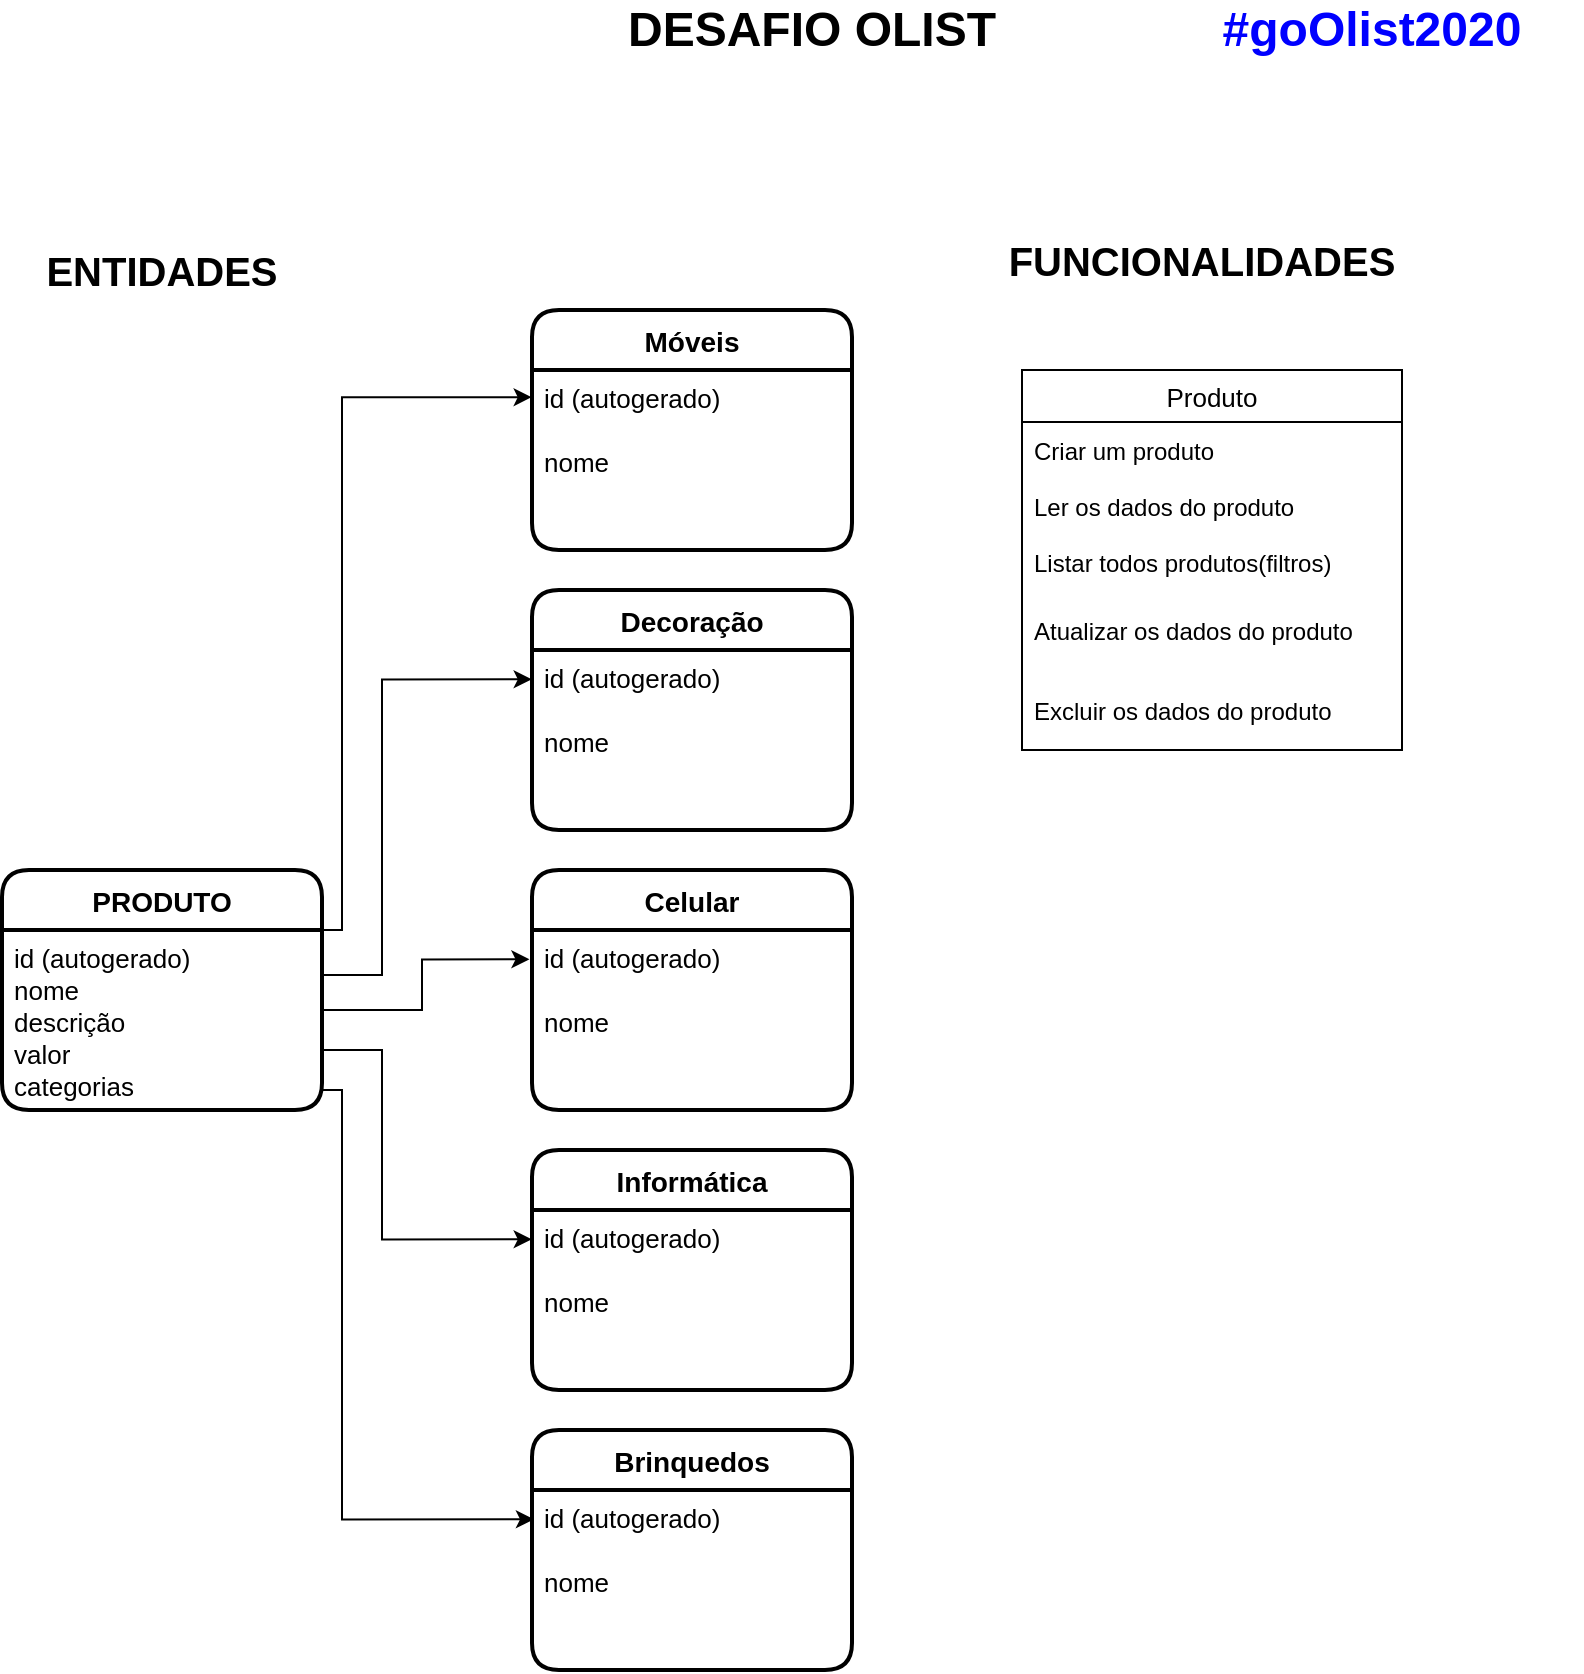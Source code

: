 <mxfile version="13.8.9" type="device"><diagram id="wyQn94_PySfZGe4JeVGr" name="Page-1"><mxGraphModel dx="1019" dy="519" grid="1" gridSize="10" guides="1" tooltips="1" connect="1" arrows="1" fold="1" page="1" pageScale="1" pageWidth="827" pageHeight="1169" math="0" shadow="0"><root><mxCell id="0"/><mxCell id="1" parent="0"/><mxCell id="G0CfXnOm_ZnmBrQaBgO1-1" value="Móveis" style="swimlane;childLayout=stackLayout;horizontal=1;startSize=30;horizontalStack=0;rounded=1;fontSize=14;fontStyle=1;strokeWidth=2;resizeParent=0;resizeLast=1;shadow=0;dashed=0;align=center;" vertex="1" parent="1"><mxGeometry x="285" y="170" width="160" height="120" as="geometry"/></mxCell><mxCell id="G0CfXnOm_ZnmBrQaBgO1-2" value="id (autogerado)&#10;&#10;nome" style="align=left;strokeColor=none;fillColor=none;spacingLeft=4;fontSize=13;verticalAlign=top;resizable=0;rotatable=0;part=1;" vertex="1" parent="G0CfXnOm_ZnmBrQaBgO1-1"><mxGeometry y="30" width="160" height="90" as="geometry"/></mxCell><mxCell id="G0CfXnOm_ZnmBrQaBgO1-3" value="Decoração" style="swimlane;childLayout=stackLayout;horizontal=1;startSize=30;horizontalStack=0;rounded=1;fontSize=14;fontStyle=1;strokeWidth=2;resizeParent=0;resizeLast=1;shadow=0;dashed=0;align=center;" vertex="1" parent="1"><mxGeometry x="285" y="310" width="160" height="120" as="geometry"/></mxCell><mxCell id="G0CfXnOm_ZnmBrQaBgO1-4" value="id (autogerado)&#10;&#10;nome" style="align=left;strokeColor=none;fillColor=none;spacingLeft=4;fontSize=13;verticalAlign=top;resizable=0;rotatable=0;part=1;" vertex="1" parent="G0CfXnOm_ZnmBrQaBgO1-3"><mxGeometry y="30" width="160" height="90" as="geometry"/></mxCell><mxCell id="G0CfXnOm_ZnmBrQaBgO1-5" value="Celular" style="swimlane;childLayout=stackLayout;horizontal=1;startSize=30;horizontalStack=0;rounded=1;fontSize=14;fontStyle=1;strokeWidth=2;resizeParent=0;resizeLast=1;shadow=0;dashed=0;align=center;" vertex="1" parent="1"><mxGeometry x="285" y="450" width="160" height="120" as="geometry"/></mxCell><mxCell id="G0CfXnOm_ZnmBrQaBgO1-6" value="id (autogerado)&#10;&#10;nome" style="align=left;strokeColor=none;fillColor=none;spacingLeft=4;fontSize=13;verticalAlign=top;resizable=0;rotatable=0;part=1;" vertex="1" parent="G0CfXnOm_ZnmBrQaBgO1-5"><mxGeometry y="30" width="160" height="90" as="geometry"/></mxCell><mxCell id="G0CfXnOm_ZnmBrQaBgO1-7" value="Informática" style="swimlane;childLayout=stackLayout;horizontal=1;startSize=30;horizontalStack=0;rounded=1;fontSize=14;fontStyle=1;strokeWidth=2;resizeParent=0;resizeLast=1;shadow=0;dashed=0;align=center;" vertex="1" parent="1"><mxGeometry x="285" y="590" width="160" height="120" as="geometry"/></mxCell><mxCell id="G0CfXnOm_ZnmBrQaBgO1-8" value="id (autogerado)&#10;&#10;nome" style="align=left;strokeColor=none;fillColor=none;spacingLeft=4;fontSize=13;verticalAlign=top;resizable=0;rotatable=0;part=1;" vertex="1" parent="G0CfXnOm_ZnmBrQaBgO1-7"><mxGeometry y="30" width="160" height="90" as="geometry"/></mxCell><mxCell id="G0CfXnOm_ZnmBrQaBgO1-11" value="Brinquedos" style="swimlane;childLayout=stackLayout;horizontal=1;startSize=30;horizontalStack=0;rounded=1;fontSize=14;fontStyle=1;strokeWidth=2;resizeParent=0;resizeLast=1;shadow=0;dashed=0;align=center;" vertex="1" parent="1"><mxGeometry x="285" y="730" width="160" height="120" as="geometry"/></mxCell><mxCell id="G0CfXnOm_ZnmBrQaBgO1-12" value="id (autogerado)&#10;&#10;nome" style="align=left;strokeColor=none;fillColor=none;spacingLeft=4;fontSize=13;verticalAlign=top;resizable=0;rotatable=0;part=1;" vertex="1" parent="G0CfXnOm_ZnmBrQaBgO1-11"><mxGeometry y="30" width="160" height="90" as="geometry"/></mxCell><mxCell id="G0CfXnOm_ZnmBrQaBgO1-13" value="&lt;font style=&quot;font-size: 24px&quot;&gt;&lt;b&gt;DESAFIO OLIST&lt;/b&gt;&lt;/font&gt;" style="text;html=1;strokeColor=none;fillColor=none;align=center;verticalAlign=middle;whiteSpace=wrap;rounded=0;fontSize=13;" vertex="1" parent="1"><mxGeometry x="320" y="20" width="210" height="20" as="geometry"/></mxCell><mxCell id="G0CfXnOm_ZnmBrQaBgO1-14" value="PRODUTO" style="swimlane;childLayout=stackLayout;horizontal=1;startSize=30;horizontalStack=0;rounded=1;fontSize=14;fontStyle=1;strokeWidth=2;resizeParent=0;resizeLast=1;shadow=0;dashed=0;align=center;" vertex="1" parent="1"><mxGeometry x="20" y="450" width="160" height="120" as="geometry"/></mxCell><mxCell id="G0CfXnOm_ZnmBrQaBgO1-15" value="id (autogerado)&#10;nome&#10;descrição&#10;valor&#10;categorias" style="align=left;strokeColor=none;fillColor=none;spacingLeft=4;fontSize=13;verticalAlign=top;resizable=0;rotatable=0;part=1;" vertex="1" parent="G0CfXnOm_ZnmBrQaBgO1-14"><mxGeometry y="30" width="160" height="90" as="geometry"/></mxCell><mxCell id="G0CfXnOm_ZnmBrQaBgO1-16" style="edgeStyle=orthogonalEdgeStyle;rounded=0;orthogonalLoop=1;jettySize=auto;html=1;fontSize=13;entryX=-0.008;entryY=0.163;entryDx=0;entryDy=0;entryPerimeter=0;exitX=1;exitY=0.5;exitDx=0;exitDy=0;" edge="1" parent="1" source="G0CfXnOm_ZnmBrQaBgO1-15" target="G0CfXnOm_ZnmBrQaBgO1-6"><mxGeometry relative="1" as="geometry"><mxPoint x="285" y="520" as="targetPoint"/><Array as="points"><mxPoint x="180" y="520"/><mxPoint x="230" y="520"/><mxPoint x="230" y="495"/></Array></mxGeometry></mxCell><mxCell id="G0CfXnOm_ZnmBrQaBgO1-17" style="edgeStyle=orthogonalEdgeStyle;rounded=0;orthogonalLoop=1;jettySize=auto;html=1;exitX=1;exitY=0;exitDx=0;exitDy=0;entryX=-0.001;entryY=0.151;entryDx=0;entryDy=0;entryPerimeter=0;fontSize=13;" edge="1" parent="1" source="G0CfXnOm_ZnmBrQaBgO1-15" target="G0CfXnOm_ZnmBrQaBgO1-2"><mxGeometry relative="1" as="geometry"><Array as="points"><mxPoint x="190" y="480"/><mxPoint x="190" y="214"/></Array></mxGeometry></mxCell><mxCell id="G0CfXnOm_ZnmBrQaBgO1-18" style="edgeStyle=orthogonalEdgeStyle;rounded=0;orthogonalLoop=1;jettySize=auto;html=1;exitX=1;exitY=0.25;exitDx=0;exitDy=0;entryX=-0.001;entryY=0.163;entryDx=0;entryDy=0;entryPerimeter=0;fontSize=13;" edge="1" parent="1" source="G0CfXnOm_ZnmBrQaBgO1-15" target="G0CfXnOm_ZnmBrQaBgO1-4"><mxGeometry relative="1" as="geometry"><Array as="points"><mxPoint x="210" y="503"/><mxPoint x="210" y="355"/></Array></mxGeometry></mxCell><mxCell id="G0CfXnOm_ZnmBrQaBgO1-19" style="edgeStyle=orthogonalEdgeStyle;rounded=0;orthogonalLoop=1;jettySize=auto;html=1;exitX=1;exitY=0.75;exitDx=0;exitDy=0;entryX=-0.001;entryY=0.163;entryDx=0;entryDy=0;entryPerimeter=0;fontSize=13;" edge="1" parent="1" source="G0CfXnOm_ZnmBrQaBgO1-15" target="G0CfXnOm_ZnmBrQaBgO1-8"><mxGeometry relative="1" as="geometry"><Array as="points"><mxPoint x="180" y="540"/><mxPoint x="210" y="540"/><mxPoint x="210" y="635"/></Array></mxGeometry></mxCell><mxCell id="G0CfXnOm_ZnmBrQaBgO1-20" style="edgeStyle=orthogonalEdgeStyle;rounded=0;orthogonalLoop=1;jettySize=auto;html=1;entryX=0.006;entryY=0.163;entryDx=0;entryDy=0;entryPerimeter=0;fontSize=13;" edge="1" parent="1" target="G0CfXnOm_ZnmBrQaBgO1-12"><mxGeometry relative="1" as="geometry"><mxPoint x="180" y="560" as="sourcePoint"/><Array as="points"><mxPoint x="180" y="560"/><mxPoint x="190" y="560"/><mxPoint x="190" y="775"/></Array></mxGeometry></mxCell><mxCell id="G0CfXnOm_ZnmBrQaBgO1-21" value="&lt;font style=&quot;font-size: 20px&quot;&gt;&lt;b&gt;ENTIDADES&lt;/b&gt;&lt;/font&gt;" style="text;html=1;strokeColor=none;fillColor=none;align=center;verticalAlign=middle;whiteSpace=wrap;rounded=0;fontSize=13;" vertex="1" parent="1"><mxGeometry x="30" y="140" width="140" height="20" as="geometry"/></mxCell><mxCell id="G0CfXnOm_ZnmBrQaBgO1-22" value="&lt;font style=&quot;font-size: 20px&quot;&gt;&lt;b&gt;FUNCIONALIDADES&lt;/b&gt;&lt;/font&gt;" style="text;html=1;strokeColor=none;fillColor=none;align=center;verticalAlign=middle;whiteSpace=wrap;rounded=0;fontSize=13;" vertex="1" parent="1"><mxGeometry x="520" y="140" width="200" height="10" as="geometry"/></mxCell><mxCell id="G0CfXnOm_ZnmBrQaBgO1-23" value="Produto" style="swimlane;fontStyle=0;childLayout=stackLayout;horizontal=1;startSize=26;fillColor=none;horizontalStack=0;resizeParent=1;resizeParentMax=0;resizeLast=0;collapsible=1;marginBottom=0;fontSize=13;" vertex="1" parent="1"><mxGeometry x="530" y="200" width="190" height="190" as="geometry"/></mxCell><mxCell id="G0CfXnOm_ZnmBrQaBgO1-24" value="Criar um produto&#10;&#10;Ler os dados do produto&#10;&#10;Listar todos produtos(filtros)" style="text;strokeColor=none;fillColor=none;align=left;verticalAlign=middle;spacingLeft=4;spacingRight=4;overflow=hidden;rotatable=0;points=[[0,0.5],[1,0.5]];portConstraint=eastwest;" vertex="1" parent="G0CfXnOm_ZnmBrQaBgO1-23"><mxGeometry y="26" width="190" height="84" as="geometry"/></mxCell><mxCell id="G0CfXnOm_ZnmBrQaBgO1-25" value="Atualizar os dados do produto" style="text;strokeColor=none;fillColor=none;align=left;verticalAlign=middle;spacingLeft=4;spacingRight=4;overflow=hidden;rotatable=0;points=[[0,0.5],[1,0.5]];portConstraint=eastwest;" vertex="1" parent="G0CfXnOm_ZnmBrQaBgO1-23"><mxGeometry y="110" width="190" height="40" as="geometry"/></mxCell><mxCell id="G0CfXnOm_ZnmBrQaBgO1-26" value="Excluir os dados do produto" style="text;strokeColor=none;fillColor=none;align=left;verticalAlign=middle;spacingLeft=4;spacingRight=4;overflow=hidden;rotatable=0;points=[[0,0.5],[1,0.5]];portConstraint=eastwest;" vertex="1" parent="G0CfXnOm_ZnmBrQaBgO1-23"><mxGeometry y="150" width="190" height="40" as="geometry"/></mxCell><mxCell id="G0CfXnOm_ZnmBrQaBgO1-27" value="&lt;font style=&quot;font-size: 24px&quot; color=&quot;#0000ff&quot;&gt;&lt;b&gt;#goOlist2020&lt;/b&gt;&lt;/font&gt;" style="text;html=1;strokeColor=none;fillColor=none;align=center;verticalAlign=middle;whiteSpace=wrap;rounded=0;fontSize=13;" vertex="1" parent="1"><mxGeometry x="600" y="20" width="210" height="20" as="geometry"/></mxCell></root></mxGraphModel></diagram></mxfile>